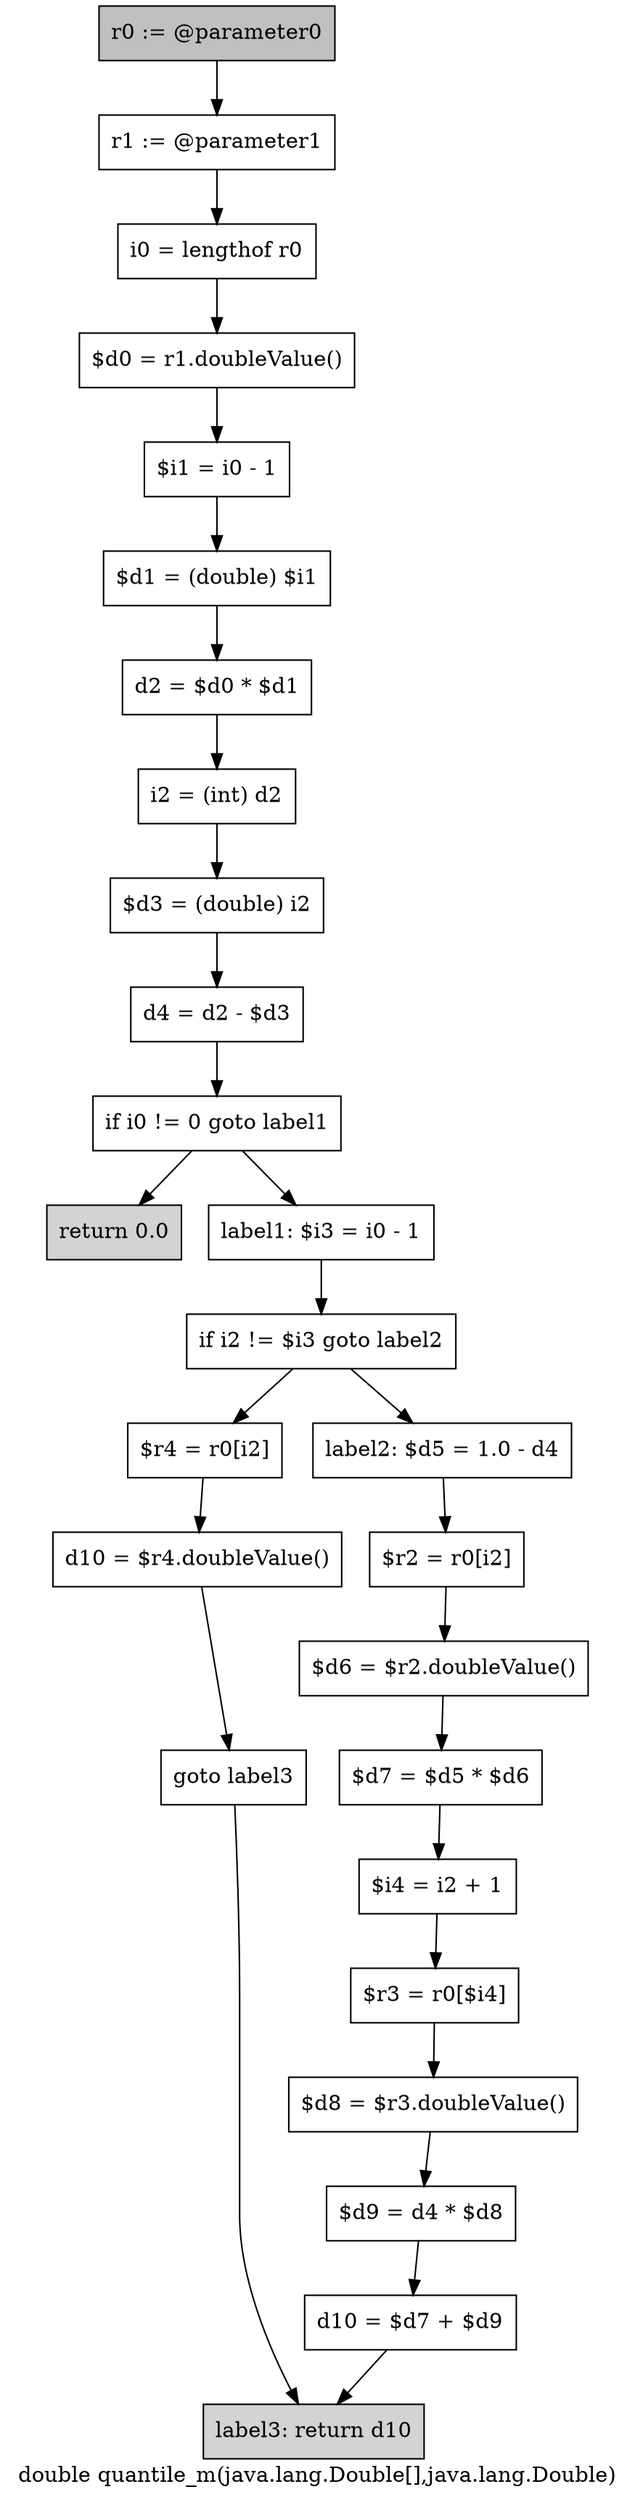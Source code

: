 digraph "double quantile_m(java.lang.Double[],java.lang.Double)" {
    label="double quantile_m(java.lang.Double[],java.lang.Double)";
    node [shape=box];
    "0" [style=filled,fillcolor=gray,label="r0 := @parameter0",];
    "1" [label="r1 := @parameter1",];
    "0"->"1";
    "2" [label="i0 = lengthof r0",];
    "1"->"2";
    "3" [label="$d0 = r1.doubleValue()",];
    "2"->"3";
    "4" [label="$i1 = i0 - 1",];
    "3"->"4";
    "5" [label="$d1 = (double) $i1",];
    "4"->"5";
    "6" [label="d2 = $d0 * $d1",];
    "5"->"6";
    "7" [label="i2 = (int) d2",];
    "6"->"7";
    "8" [label="$d3 = (double) i2",];
    "7"->"8";
    "9" [label="d4 = d2 - $d3",];
    "8"->"9";
    "10" [label="if i0 != 0 goto label1",];
    "9"->"10";
    "11" [style=filled,fillcolor=lightgray,label="return 0.0",];
    "10"->"11";
    "12" [label="label1: $i3 = i0 - 1",];
    "10"->"12";
    "13" [label="if i2 != $i3 goto label2",];
    "12"->"13";
    "14" [label="$r4 = r0[i2]",];
    "13"->"14";
    "17" [label="label2: $d5 = 1.0 - d4",];
    "13"->"17";
    "15" [label="d10 = $r4.doubleValue()",];
    "14"->"15";
    "16" [label="goto label3",];
    "15"->"16";
    "26" [style=filled,fillcolor=lightgray,label="label3: return d10",];
    "16"->"26";
    "18" [label="$r2 = r0[i2]",];
    "17"->"18";
    "19" [label="$d6 = $r2.doubleValue()",];
    "18"->"19";
    "20" [label="$d7 = $d5 * $d6",];
    "19"->"20";
    "21" [label="$i4 = i2 + 1",];
    "20"->"21";
    "22" [label="$r3 = r0[$i4]",];
    "21"->"22";
    "23" [label="$d8 = $r3.doubleValue()",];
    "22"->"23";
    "24" [label="$d9 = d4 * $d8",];
    "23"->"24";
    "25" [label="d10 = $d7 + $d9",];
    "24"->"25";
    "25"->"26";
}
